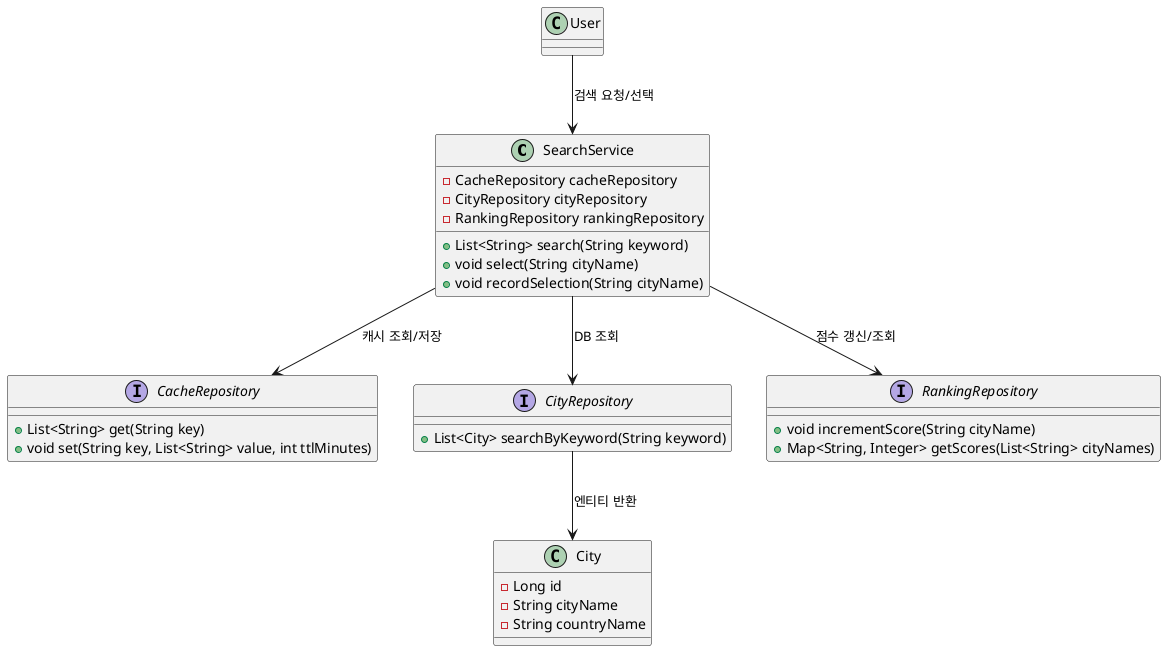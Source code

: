 @startuml
class SearchService {
    - CacheRepository cacheRepository
    - CityRepository cityRepository
    - RankingRepository rankingRepository
    + List<String> search(String keyword)
    + void select(String cityName)
    + void recordSelection(String cityName)
}

interface CacheRepository {
    + List<String> get(String key)
    + void set(String key, List<String> value, int ttlMinutes)
}

interface CityRepository {
    + List<City> searchByKeyword(String keyword)
}

interface RankingRepository {
    + void incrementScore(String cityName)
    + Map<String, Integer> getScores(List<String> cityNames)
}

class City {
    - Long id
    - String cityName
    - String countryName
}

class User {
}

User --> SearchService : "검색 요청/선택"
SearchService --> CacheRepository : "캐시 조회/저장"
SearchService --> CityRepository : "DB 조회"
SearchService --> RankingRepository : "점수 갱신/조회"
CityRepository --> City : "엔티티 반환"
@enduml
